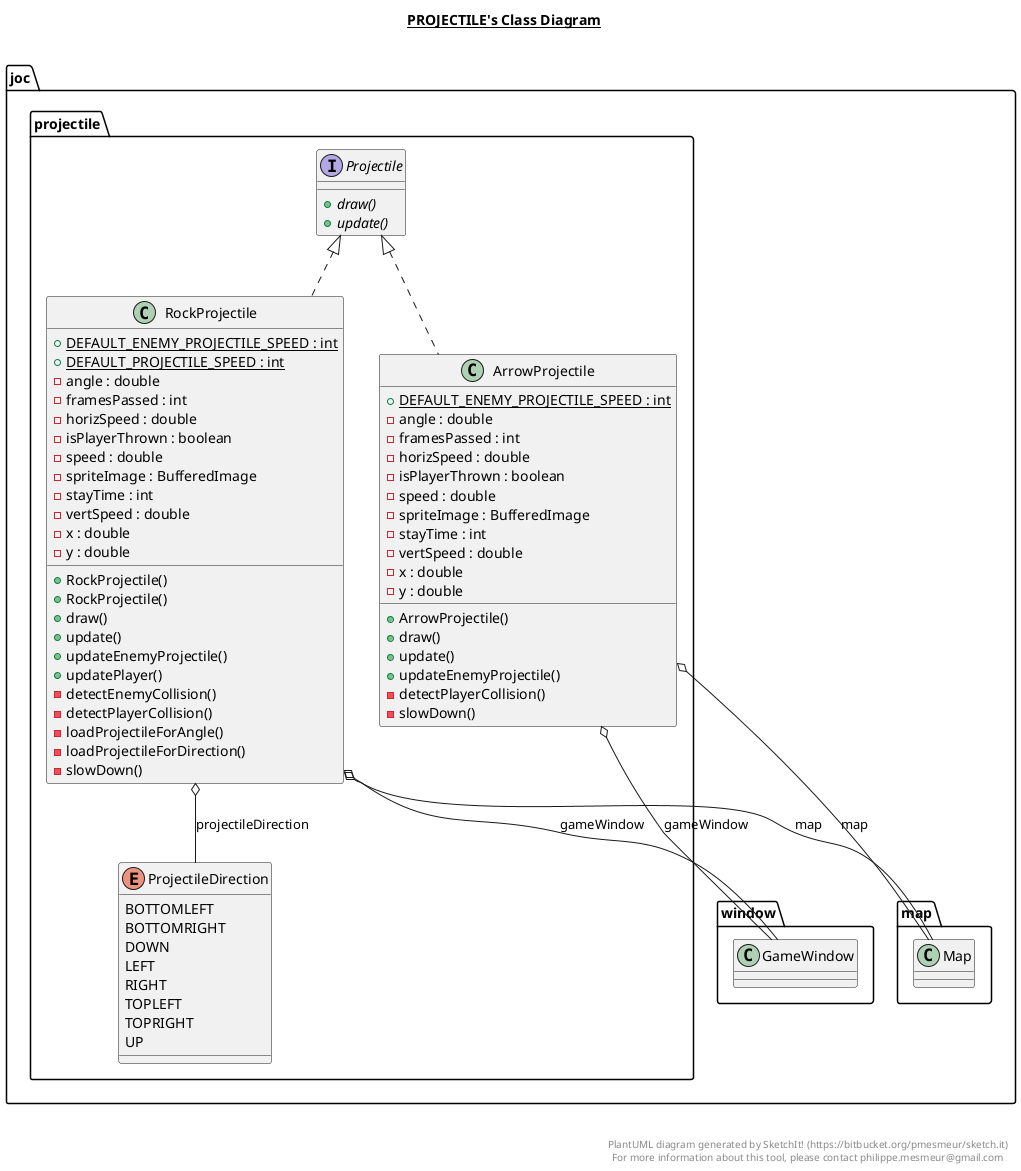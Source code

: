 @startuml

title __PROJECTILE's Class Diagram__\n

  namespace joc {
    namespace projectile {
      class joc.projectile.ArrowProjectile {
          {static} + DEFAULT_ENEMY_PROJECTILE_SPEED : int
          - angle : double
          - framesPassed : int
          - horizSpeed : double
          - isPlayerThrown : boolean
          - speed : double
          - spriteImage : BufferedImage
          - stayTime : int
          - vertSpeed : double
          - x : double
          - y : double
          + ArrowProjectile()
          + draw()
          + update()
          + updateEnemyProjectile()
          - detectPlayerCollision()
          - slowDown()
      }
    }
  }
  

  namespace joc {
    namespace projectile {
      interface joc.projectile.Projectile {
          {abstract} + draw()
          {abstract} + update()
      }
    }
  }
  

  namespace joc {
    namespace projectile {
      enum ProjectileDirection {
        BOTTOMLEFT
        BOTTOMRIGHT
        DOWN
        LEFT
        RIGHT
        TOPLEFT
        TOPRIGHT
        UP
      }
    }
  }
  

  namespace joc {
    namespace projectile {
      class joc.projectile.RockProjectile {
          {static} + DEFAULT_ENEMY_PROJECTILE_SPEED : int
          {static} + DEFAULT_PROJECTILE_SPEED : int
          - angle : double
          - framesPassed : int
          - horizSpeed : double
          - isPlayerThrown : boolean
          - speed : double
          - spriteImage : BufferedImage
          - stayTime : int
          - vertSpeed : double
          - x : double
          - y : double
          + RockProjectile()
          + RockProjectile()
          + draw()
          + update()
          + updateEnemyProjectile()
          + updatePlayer()
          - detectEnemyCollision()
          - detectPlayerCollision()
          - loadProjectileForAngle()
          - loadProjectileForDirection()
          - slowDown()
      }
    }
  }
  

  joc.projectile.ArrowProjectile .up.|> joc.projectile.Projectile
  joc.projectile.ArrowProjectile o-- joc.window.GameWindow : gameWindow
  joc.projectile.ArrowProjectile o-- joc.map.Map : map
  joc.projectile.RockProjectile .up.|> joc.projectile.Projectile
  joc.projectile.RockProjectile o-- joc.window.GameWindow : gameWindow
  joc.projectile.RockProjectile o-- joc.map.Map : map
  joc.projectile.RockProjectile o-- joc.projectile.ProjectileDirection : projectileDirection


right footer


PlantUML diagram generated by SketchIt! (https://bitbucket.org/pmesmeur/sketch.it)
For more information about this tool, please contact philippe.mesmeur@gmail.com
endfooter

@enduml
